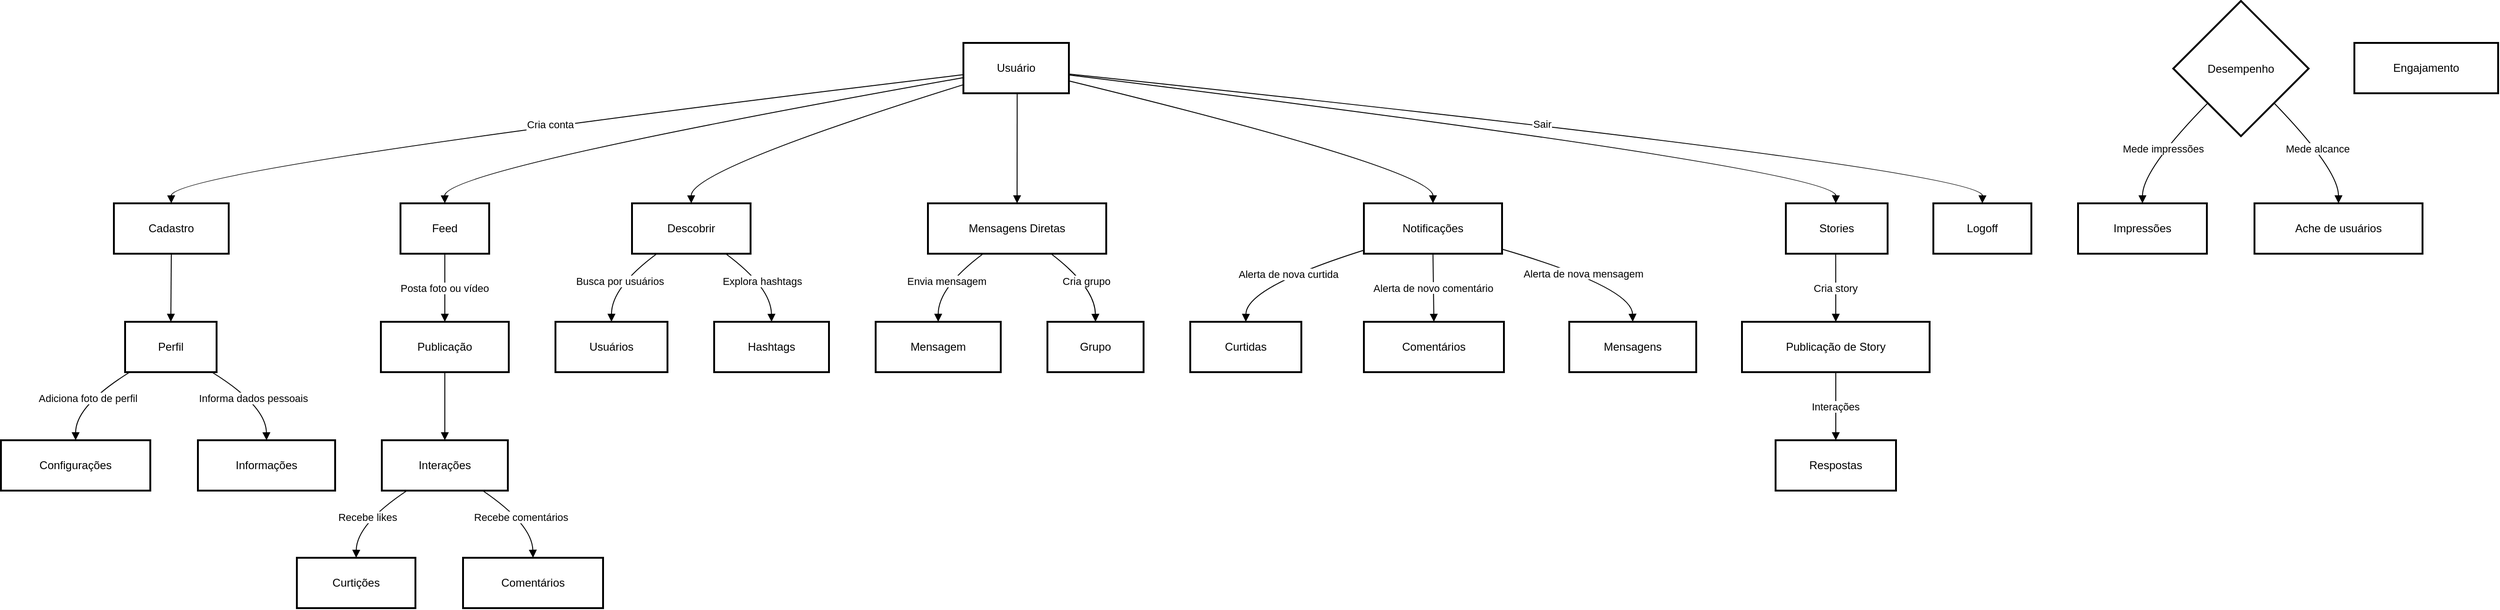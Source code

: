 <mxfile version="28.1.0">
  <diagram name="Página-1" id="CqKp6FNNn08XEMF9lMqt">
    <mxGraphModel>
      <root>
        <mxCell id="0" />
        <mxCell id="1" parent="0" />
        <mxCell id="2" value="Usuário" style="whiteSpace=wrap;strokeWidth=2;" vertex="1" parent="1">
          <mxGeometry x="1042" y="53" width="113" height="54" as="geometry" />
        </mxCell>
        <mxCell id="3" value="Cadastro" style="whiteSpace=wrap;strokeWidth=2;" vertex="1" parent="1">
          <mxGeometry x="132" y="225" width="123" height="54" as="geometry" />
        </mxCell>
        <mxCell id="4" value="Perfil" style="whiteSpace=wrap;strokeWidth=2;" vertex="1" parent="1">
          <mxGeometry x="144" y="352" width="98" height="54" as="geometry" />
        </mxCell>
        <mxCell id="5" value="Configurações" style="whiteSpace=wrap;strokeWidth=2;" vertex="1" parent="1">
          <mxGeometry x="11" y="479" width="160" height="54" as="geometry" />
        </mxCell>
        <mxCell id="6" value="Informações" style="whiteSpace=wrap;strokeWidth=2;" vertex="1" parent="1">
          <mxGeometry x="222" y="479" width="147" height="54" as="geometry" />
        </mxCell>
        <mxCell id="7" value="Feed" style="whiteSpace=wrap;strokeWidth=2;" vertex="1" parent="1">
          <mxGeometry x="439" y="225" width="95" height="54" as="geometry" />
        </mxCell>
        <mxCell id="8" value="Publicação" style="whiteSpace=wrap;strokeWidth=2;" vertex="1" parent="1">
          <mxGeometry x="418" y="352" width="137" height="54" as="geometry" />
        </mxCell>
        <mxCell id="9" value="Interações" style="whiteSpace=wrap;strokeWidth=2;" vertex="1" parent="1">
          <mxGeometry x="419" y="479" width="135" height="54" as="geometry" />
        </mxCell>
        <mxCell id="10" value="Curtições" style="whiteSpace=wrap;strokeWidth=2;" vertex="1" parent="1">
          <mxGeometry x="328" y="605" width="127" height="54" as="geometry" />
        </mxCell>
        <mxCell id="11" value="Comentários" style="whiteSpace=wrap;strokeWidth=2;" vertex="1" parent="1">
          <mxGeometry x="506" y="605" width="150" height="54" as="geometry" />
        </mxCell>
        <mxCell id="12" value="Descobrir" style="whiteSpace=wrap;strokeWidth=2;" vertex="1" parent="1">
          <mxGeometry x="687" y="225" width="127" height="54" as="geometry" />
        </mxCell>
        <mxCell id="13" value="Usuários" style="whiteSpace=wrap;strokeWidth=2;" vertex="1" parent="1">
          <mxGeometry x="605" y="352" width="120" height="54" as="geometry" />
        </mxCell>
        <mxCell id="14" value="Hashtags" style="whiteSpace=wrap;strokeWidth=2;" vertex="1" parent="1">
          <mxGeometry x="775" y="352" width="123" height="54" as="geometry" />
        </mxCell>
        <mxCell id="15" value="Mensagens Diretas" style="whiteSpace=wrap;strokeWidth=2;" vertex="1" parent="1">
          <mxGeometry x="1004" y="225" width="191" height="54" as="geometry" />
        </mxCell>
        <mxCell id="16" value="Mensagem" style="whiteSpace=wrap;strokeWidth=2;" vertex="1" parent="1">
          <mxGeometry x="948" y="352" width="134" height="54" as="geometry" />
        </mxCell>
        <mxCell id="17" value="Grupo" style="whiteSpace=wrap;strokeWidth=2;" vertex="1" parent="1">
          <mxGeometry x="1132" y="352" width="103" height="54" as="geometry" />
        </mxCell>
        <mxCell id="18" value="Notificações" style="whiteSpace=wrap;strokeWidth=2;" vertex="1" parent="1">
          <mxGeometry x="1471" y="225" width="148" height="54" as="geometry" />
        </mxCell>
        <mxCell id="19" value="Curtidas" style="whiteSpace=wrap;strokeWidth=2;" vertex="1" parent="1">
          <mxGeometry x="1285" y="352" width="119" height="54" as="geometry" />
        </mxCell>
        <mxCell id="20" value="Comentários" style="whiteSpace=wrap;strokeWidth=2;" vertex="1" parent="1">
          <mxGeometry x="1471" y="352" width="150" height="54" as="geometry" />
        </mxCell>
        <mxCell id="21" value="Mensagens" style="whiteSpace=wrap;strokeWidth=2;" vertex="1" parent="1">
          <mxGeometry x="1691" y="352" width="136" height="54" as="geometry" />
        </mxCell>
        <mxCell id="22" value="Stories" style="whiteSpace=wrap;strokeWidth=2;" vertex="1" parent="1">
          <mxGeometry x="1923" y="225" width="109" height="54" as="geometry" />
        </mxCell>
        <mxCell id="23" value="Publicação de Story" style="whiteSpace=wrap;strokeWidth=2;" vertex="1" parent="1">
          <mxGeometry x="1876" y="352" width="201" height="54" as="geometry" />
        </mxCell>
        <mxCell id="24" value="Respostas" style="whiteSpace=wrap;strokeWidth=2;" vertex="1" parent="1">
          <mxGeometry x="1912" y="479" width="129" height="54" as="geometry" />
        </mxCell>
        <mxCell id="25" value="Desempenho" style="rhombus;strokeWidth=2;whiteSpace=wrap;" vertex="1" parent="1">
          <mxGeometry x="2338" y="8" width="145" height="145" as="geometry" />
        </mxCell>
        <mxCell id="26" value="Engajamento" style="whiteSpace=wrap;strokeWidth=2;" vertex="1" parent="1">
          <mxGeometry x="2532" y="53" width="154" height="54" as="geometry" />
        </mxCell>
        <mxCell id="27" value="Impressões" style="whiteSpace=wrap;strokeWidth=2;" vertex="1" parent="1">
          <mxGeometry x="2236" y="225" width="138" height="54" as="geometry" />
        </mxCell>
        <mxCell id="28" value="Ache de usuários" style="whiteSpace=wrap;strokeWidth=2;" vertex="1" parent="1">
          <mxGeometry x="2425" y="225" width="180" height="54" as="geometry" />
        </mxCell>
        <mxCell id="29" value="Logoff" style="whiteSpace=wrap;strokeWidth=2;" vertex="1" parent="1">
          <mxGeometry x="2081" y="225" width="105" height="54" as="geometry" />
        </mxCell>
        <mxCell id="30" value="Cria conta" style="curved=1;startArrow=none;endArrow=block;exitX=0;exitY=0.63;entryX=0.5;entryY=0;" edge="1" parent="1" source="2" target="3">
          <mxGeometry relative="1" as="geometry">
            <Array as="points">
              <mxPoint x="193" y="189" />
            </Array>
          </mxGeometry>
        </mxCell>
        <mxCell id="31" value="" style="curved=1;startArrow=none;endArrow=block;exitX=0.5;exitY=1;entryX=0.5;entryY=-0.01;" edge="1" parent="1" source="3" target="4">
          <mxGeometry relative="1" as="geometry">
            <Array as="points" />
          </mxGeometry>
        </mxCell>
        <mxCell id="32" value="Adiciona foto de perfil" style="curved=1;startArrow=none;endArrow=block;exitX=0.06;exitY=0.99;entryX=0.5;entryY=0;" edge="1" parent="1" source="4" target="5">
          <mxGeometry relative="1" as="geometry">
            <Array as="points">
              <mxPoint x="91" y="442" />
            </Array>
          </mxGeometry>
        </mxCell>
        <mxCell id="33" value="Informa dados pessoais" style="curved=1;startArrow=none;endArrow=block;exitX=0.94;exitY=0.99;entryX=0.5;entryY=0;" edge="1" parent="1" source="4" target="6">
          <mxGeometry relative="1" as="geometry">
            <Array as="points">
              <mxPoint x="295" y="442" />
            </Array>
          </mxGeometry>
        </mxCell>
        <mxCell id="34" value="" style="curved=1;startArrow=none;endArrow=block;exitX=0;exitY=0.69;entryX=0.5;entryY=0;" edge="1" parent="1" source="2" target="7">
          <mxGeometry relative="1" as="geometry">
            <Array as="points">
              <mxPoint x="486" y="189" />
            </Array>
          </mxGeometry>
        </mxCell>
        <mxCell id="35" value="Posta foto ou vídeo" style="curved=1;startArrow=none;endArrow=block;exitX=0.5;exitY=1;entryX=0.5;entryY=-0.01;" edge="1" parent="1" source="7" target="8">
          <mxGeometry relative="1" as="geometry">
            <Array as="points" />
          </mxGeometry>
        </mxCell>
        <mxCell id="36" value="" style="curved=1;startArrow=none;endArrow=block;exitX=0.5;exitY=0.99;entryX=0.5;entryY=0;" edge="1" parent="1" source="8" target="9">
          <mxGeometry relative="1" as="geometry">
            <Array as="points" />
          </mxGeometry>
        </mxCell>
        <mxCell id="37" value="Recebe likes" style="curved=1;startArrow=none;endArrow=block;exitX=0.2;exitY=1;entryX=0.5;entryY=0;" edge="1" parent="1" source="9" target="10">
          <mxGeometry relative="1" as="geometry">
            <Array as="points">
              <mxPoint x="392" y="569" />
            </Array>
          </mxGeometry>
        </mxCell>
        <mxCell id="38" value="Recebe comentários" style="curved=1;startArrow=none;endArrow=block;exitX=0.8;exitY=1;entryX=0.5;entryY=0;" edge="1" parent="1" source="9" target="11">
          <mxGeometry relative="1" as="geometry">
            <Array as="points">
              <mxPoint x="580" y="569" />
            </Array>
          </mxGeometry>
        </mxCell>
        <mxCell id="39" value="" style="curved=1;startArrow=none;endArrow=block;exitX=0;exitY=0.83;entryX=0.5;entryY=0;" edge="1" parent="1" source="2" target="12">
          <mxGeometry relative="1" as="geometry">
            <Array as="points">
              <mxPoint x="750" y="189" />
            </Array>
          </mxGeometry>
        </mxCell>
        <mxCell id="40" value="Busca por usuários" style="curved=1;startArrow=none;endArrow=block;exitX=0.21;exitY=1;entryX=0.5;entryY=-0.01;" edge="1" parent="1" source="12" target="13">
          <mxGeometry relative="1" as="geometry">
            <Array as="points">
              <mxPoint x="665" y="315" />
            </Array>
          </mxGeometry>
        </mxCell>
        <mxCell id="41" value="Explora hashtags" style="curved=1;startArrow=none;endArrow=block;exitX=0.79;exitY=1;entryX=0.5;entryY=-0.01;" edge="1" parent="1" source="12" target="14">
          <mxGeometry relative="1" as="geometry">
            <Array as="points">
              <mxPoint x="836" y="315" />
            </Array>
          </mxGeometry>
        </mxCell>
        <mxCell id="42" value="" style="curved=1;startArrow=none;endArrow=block;exitX=0.51;exitY=1.01;entryX=0.5;entryY=0;" edge="1" parent="1" source="2" target="15">
          <mxGeometry relative="1" as="geometry">
            <Array as="points" />
          </mxGeometry>
        </mxCell>
        <mxCell id="43" value="Envia mensagem" style="curved=1;startArrow=none;endArrow=block;exitX=0.31;exitY=1;entryX=0.5;entryY=-0.01;" edge="1" parent="1" source="15" target="16">
          <mxGeometry relative="1" as="geometry">
            <Array as="points">
              <mxPoint x="1015" y="315" />
            </Array>
          </mxGeometry>
        </mxCell>
        <mxCell id="44" value="Cria grupo" style="curved=1;startArrow=none;endArrow=block;exitX=0.69;exitY=1;entryX=0.5;entryY=-0.01;" edge="1" parent="1" source="15" target="17">
          <mxGeometry relative="1" as="geometry">
            <Array as="points">
              <mxPoint x="1183" y="315" />
            </Array>
          </mxGeometry>
        </mxCell>
        <mxCell id="45" value="" style="curved=1;startArrow=none;endArrow=block;exitX=1.01;exitY=0.76;entryX=0.5;entryY=0;" edge="1" parent="1" source="2" target="18">
          <mxGeometry relative="1" as="geometry">
            <Array as="points">
              <mxPoint x="1545" y="189" />
            </Array>
          </mxGeometry>
        </mxCell>
        <mxCell id="46" value="Alerta de nova curtida" style="curved=1;startArrow=none;endArrow=block;exitX=0;exitY=0.93;entryX=0.5;entryY=-0.01;" edge="1" parent="1" source="18" target="19">
          <mxGeometry relative="1" as="geometry">
            <Array as="points">
              <mxPoint x="1345" y="315" />
            </Array>
          </mxGeometry>
        </mxCell>
        <mxCell id="47" value="Alerta de novo comentário" style="curved=1;startArrow=none;endArrow=block;exitX=0.5;exitY=1;entryX=0.5;entryY=-0.01;" edge="1" parent="1" source="18" target="20">
          <mxGeometry relative="1" as="geometry">
            <Array as="points" />
          </mxGeometry>
        </mxCell>
        <mxCell id="48" value="Alerta de nova mensagem" style="curved=1;startArrow=none;endArrow=block;exitX=1;exitY=0.91;entryX=0.5;entryY=-0.01;" edge="1" parent="1" source="18" target="21">
          <mxGeometry relative="1" as="geometry">
            <Array as="points">
              <mxPoint x="1758" y="315" />
            </Array>
          </mxGeometry>
        </mxCell>
        <mxCell id="49" value="" style="curved=1;startArrow=none;endArrow=block;exitX=1.01;exitY=0.64;entryX=0.49;entryY=0;" edge="1" parent="1" source="2" target="22">
          <mxGeometry relative="1" as="geometry">
            <Array as="points">
              <mxPoint x="1977" y="189" />
            </Array>
          </mxGeometry>
        </mxCell>
        <mxCell id="50" value="Cria story" style="curved=1;startArrow=none;endArrow=block;exitX=0.49;exitY=1;entryX=0.5;entryY=-0.01;" edge="1" parent="1" source="22" target="23">
          <mxGeometry relative="1" as="geometry">
            <Array as="points" />
          </mxGeometry>
        </mxCell>
        <mxCell id="51" value="Interações" style="curved=1;startArrow=none;endArrow=block;exitX=0.5;exitY=0.99;entryX=0.5;entryY=0;" edge="1" parent="1" source="23" target="24">
          <mxGeometry relative="1" as="geometry">
            <Array as="points" />
          </mxGeometry>
        </mxCell>
        <mxCell id="52" value="Mede impressões" style="curved=1;startArrow=none;endArrow=block;exitX=0.02;exitY=1;entryX=0.5;entryY=0;" edge="1" parent="1" source="25" target="27">
          <mxGeometry relative="1" as="geometry">
            <Array as="points">
              <mxPoint x="2305" y="189" />
            </Array>
          </mxGeometry>
        </mxCell>
        <mxCell id="53" value="Mede alcance" style="curved=1;startArrow=none;endArrow=block;exitX=0.98;exitY=1;entryX=0.5;entryY=0;" edge="1" parent="1" source="25" target="28">
          <mxGeometry relative="1" as="geometry">
            <Array as="points">
              <mxPoint x="2515" y="189" />
            </Array>
          </mxGeometry>
        </mxCell>
        <mxCell id="54" value="Sair" style="curved=1;startArrow=none;endArrow=block;exitX=1.01;exitY=0.62;entryX=0.5;entryY=0;" edge="1" parent="1" source="2" target="29">
          <mxGeometry relative="1" as="geometry">
            <Array as="points">
              <mxPoint x="2134" y="189" />
            </Array>
          </mxGeometry>
        </mxCell>
      </root>
    </mxGraphModel>
  </diagram>
</mxfile>
